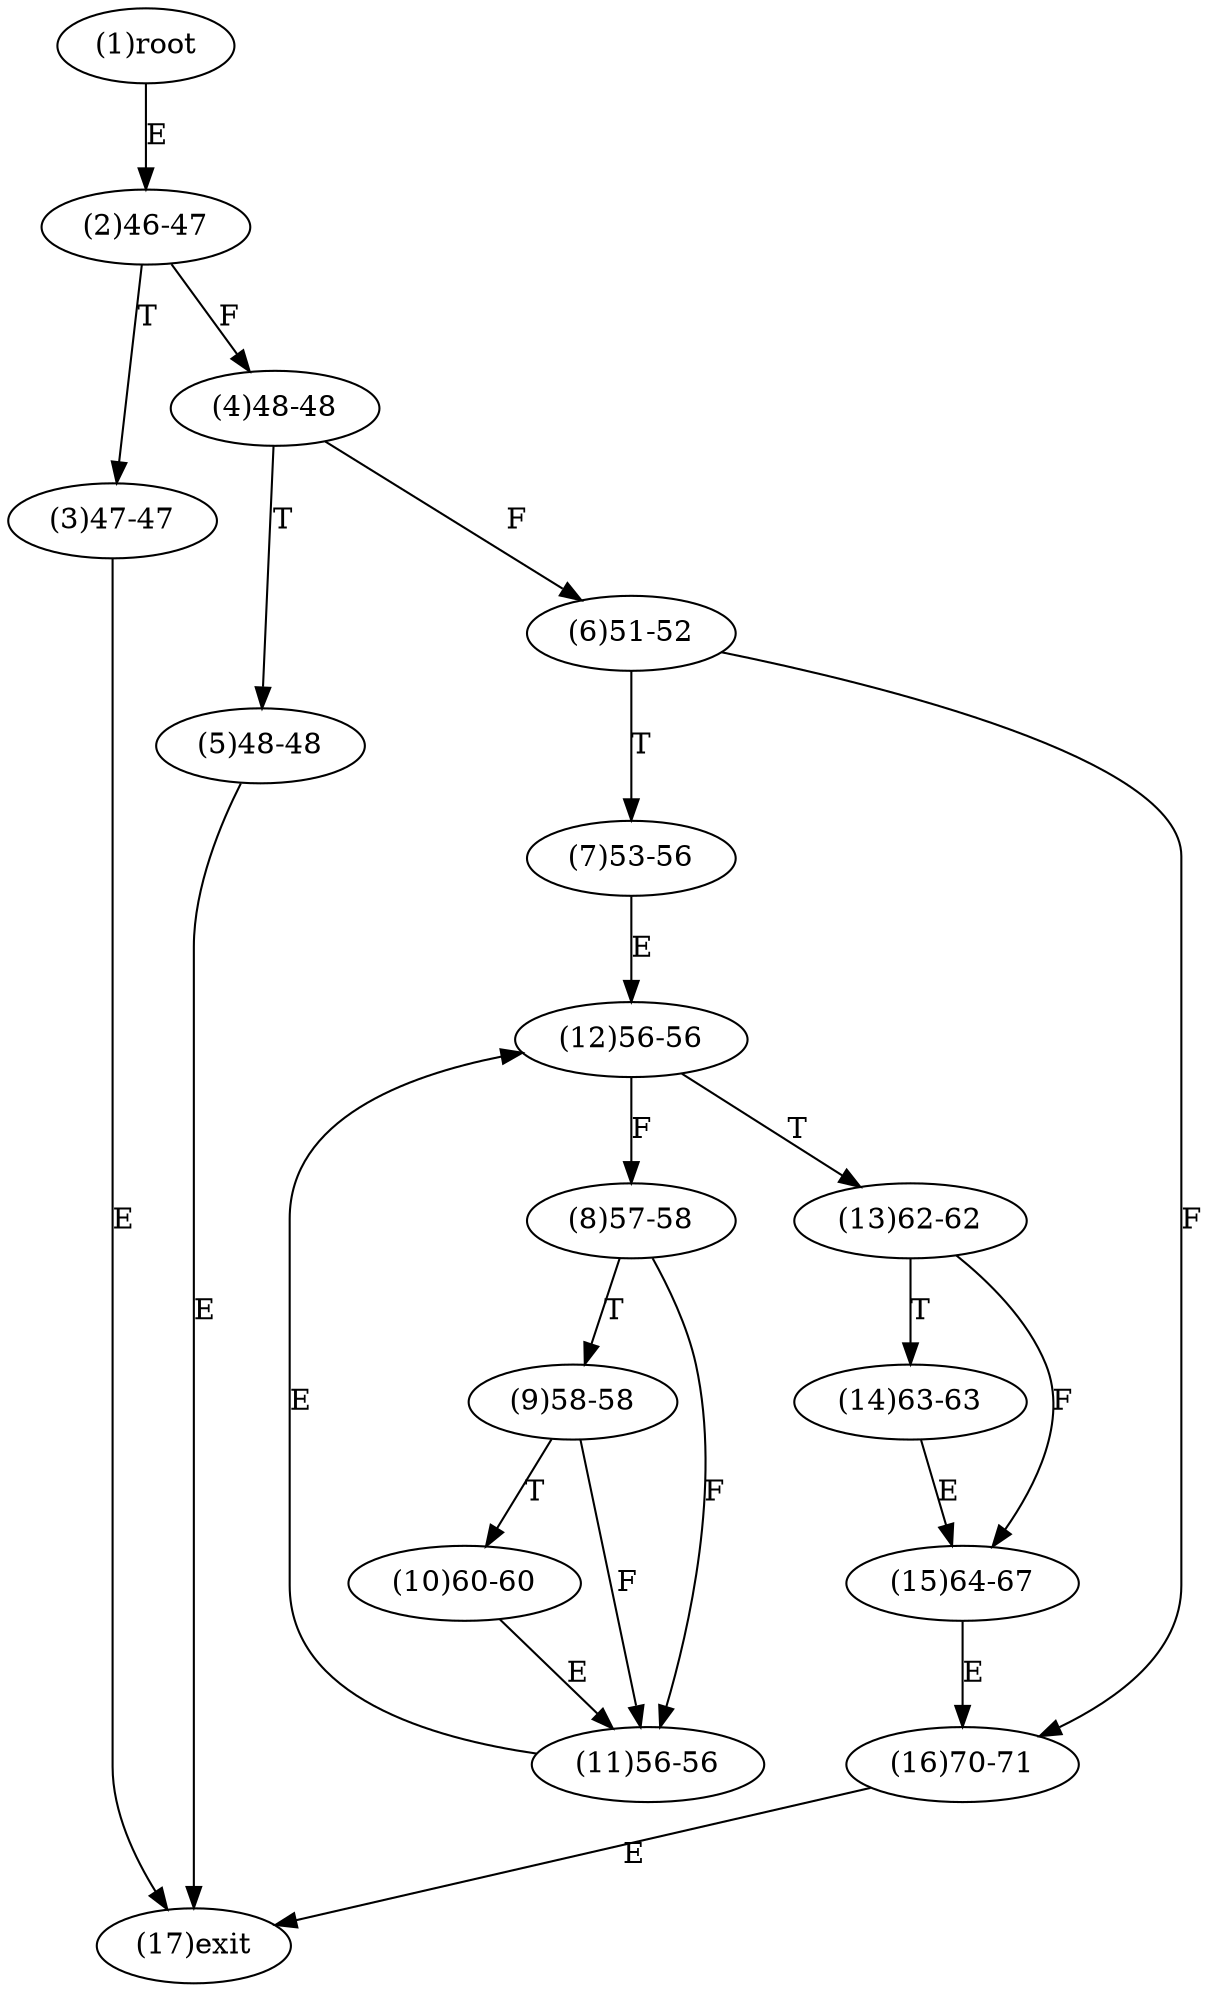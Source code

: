 digraph "" { 
1[ label="(1)root"];
2[ label="(2)46-47"];
3[ label="(3)47-47"];
4[ label="(4)48-48"];
5[ label="(5)48-48"];
6[ label="(6)51-52"];
7[ label="(7)53-56"];
8[ label="(8)57-58"];
9[ label="(9)58-58"];
10[ label="(10)60-60"];
11[ label="(11)56-56"];
12[ label="(12)56-56"];
13[ label="(13)62-62"];
14[ label="(14)63-63"];
15[ label="(15)64-67"];
17[ label="(17)exit"];
16[ label="(16)70-71"];
1->2[ label="E"];
2->4[ label="F"];
2->3[ label="T"];
3->17[ label="E"];
4->6[ label="F"];
4->5[ label="T"];
5->17[ label="E"];
6->16[ label="F"];
6->7[ label="T"];
7->12[ label="E"];
8->11[ label="F"];
8->9[ label="T"];
9->11[ label="F"];
9->10[ label="T"];
10->11[ label="E"];
11->12[ label="E"];
12->8[ label="F"];
12->13[ label="T"];
13->15[ label="F"];
13->14[ label="T"];
14->15[ label="E"];
15->16[ label="E"];
16->17[ label="E"];
}